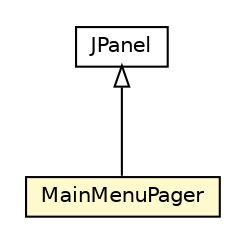 #!/usr/local/bin/dot
#
# Class diagram 
# Generated by UMLGraph version R5_6-24-gf6e263 (http://www.umlgraph.org/)
#

digraph G {
	edge [fontname="Helvetica",fontsize=10,labelfontname="Helvetica",labelfontsize=10];
	node [fontname="Helvetica",fontsize=10,shape=plaintext];
	nodesep=0.25;
	ranksep=0.5;
	// org.universAAL.ui.gui.swing.bluesteelLAF.support.pager.MainMenuPager
	c5269213 [label=<<table title="org.universAAL.ui.gui.swing.bluesteelLAF.support.pager.MainMenuPager" border="0" cellborder="1" cellspacing="0" cellpadding="2" port="p" bgcolor="lemonChiffon" href="./MainMenuPager.html">
		<tr><td><table border="0" cellspacing="0" cellpadding="1">
<tr><td align="center" balign="center"> MainMenuPager </td></tr>
		</table></td></tr>
		</table>>, URL="./MainMenuPager.html", fontname="Helvetica", fontcolor="black", fontsize=10.0];
	//org.universAAL.ui.gui.swing.bluesteelLAF.support.pager.MainMenuPager extends javax.swing.JPanel
	c5269744:p -> c5269213:p [dir=back,arrowtail=empty];
	// javax.swing.JPanel
	c5269744 [label=<<table title="javax.swing.JPanel" border="0" cellborder="1" cellspacing="0" cellpadding="2" port="p" href="http://java.sun.com/j2se/1.4.2/docs/api/javax/swing/JPanel.html">
		<tr><td><table border="0" cellspacing="0" cellpadding="1">
<tr><td align="center" balign="center"> JPanel </td></tr>
		</table></td></tr>
		</table>>, URL="http://java.sun.com/j2se/1.4.2/docs/api/javax/swing/JPanel.html", fontname="Helvetica", fontcolor="black", fontsize=10.0];
}

